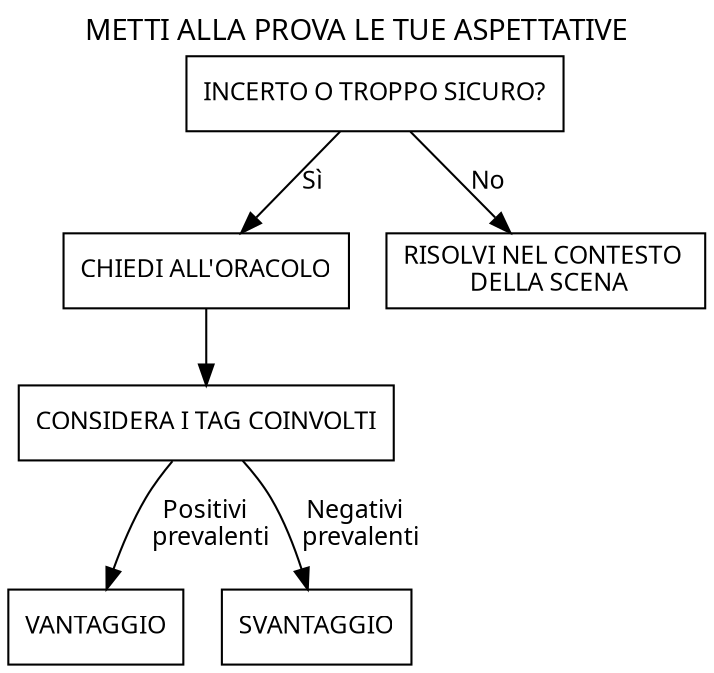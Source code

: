 digraph testa_aspettative {
    label = "METTI ALLA PROVA LE TUE ASPETTATIVE";
    labelloc="t";
    fontname="Permanent Marker";
    node [shape="rect", style = "", 
    fontname="Permanent Marker", fontsize=12];
    edge [shape="rect", fontname="Permanent Marker", fontsize=12];


    cs11 [label = "INCERTO O TROPPO SICURO?"];
    cs12 [label = "CHIEDI ALL'ORACOLO"];
    cs13 [label = "RISOLVI NEL CONTESTO \n DELLA SCENA"];
    cs14 [label = "CONSIDERA I TAG COINVOLTI"];
    cs15 [label = "VANTAGGIO"];
    cs16 [label = "SVANTAGGIO"];

    cs11 -> cs12 [label="Sì"];
    cs11 -> cs13 [label="No"];
    cs12 -> cs14;
    cs14 -> cs15 [label = "Positivi \n prevalenti"];
    cs14 -> cs16 [label = "Negativi \n prevalenti"];
}